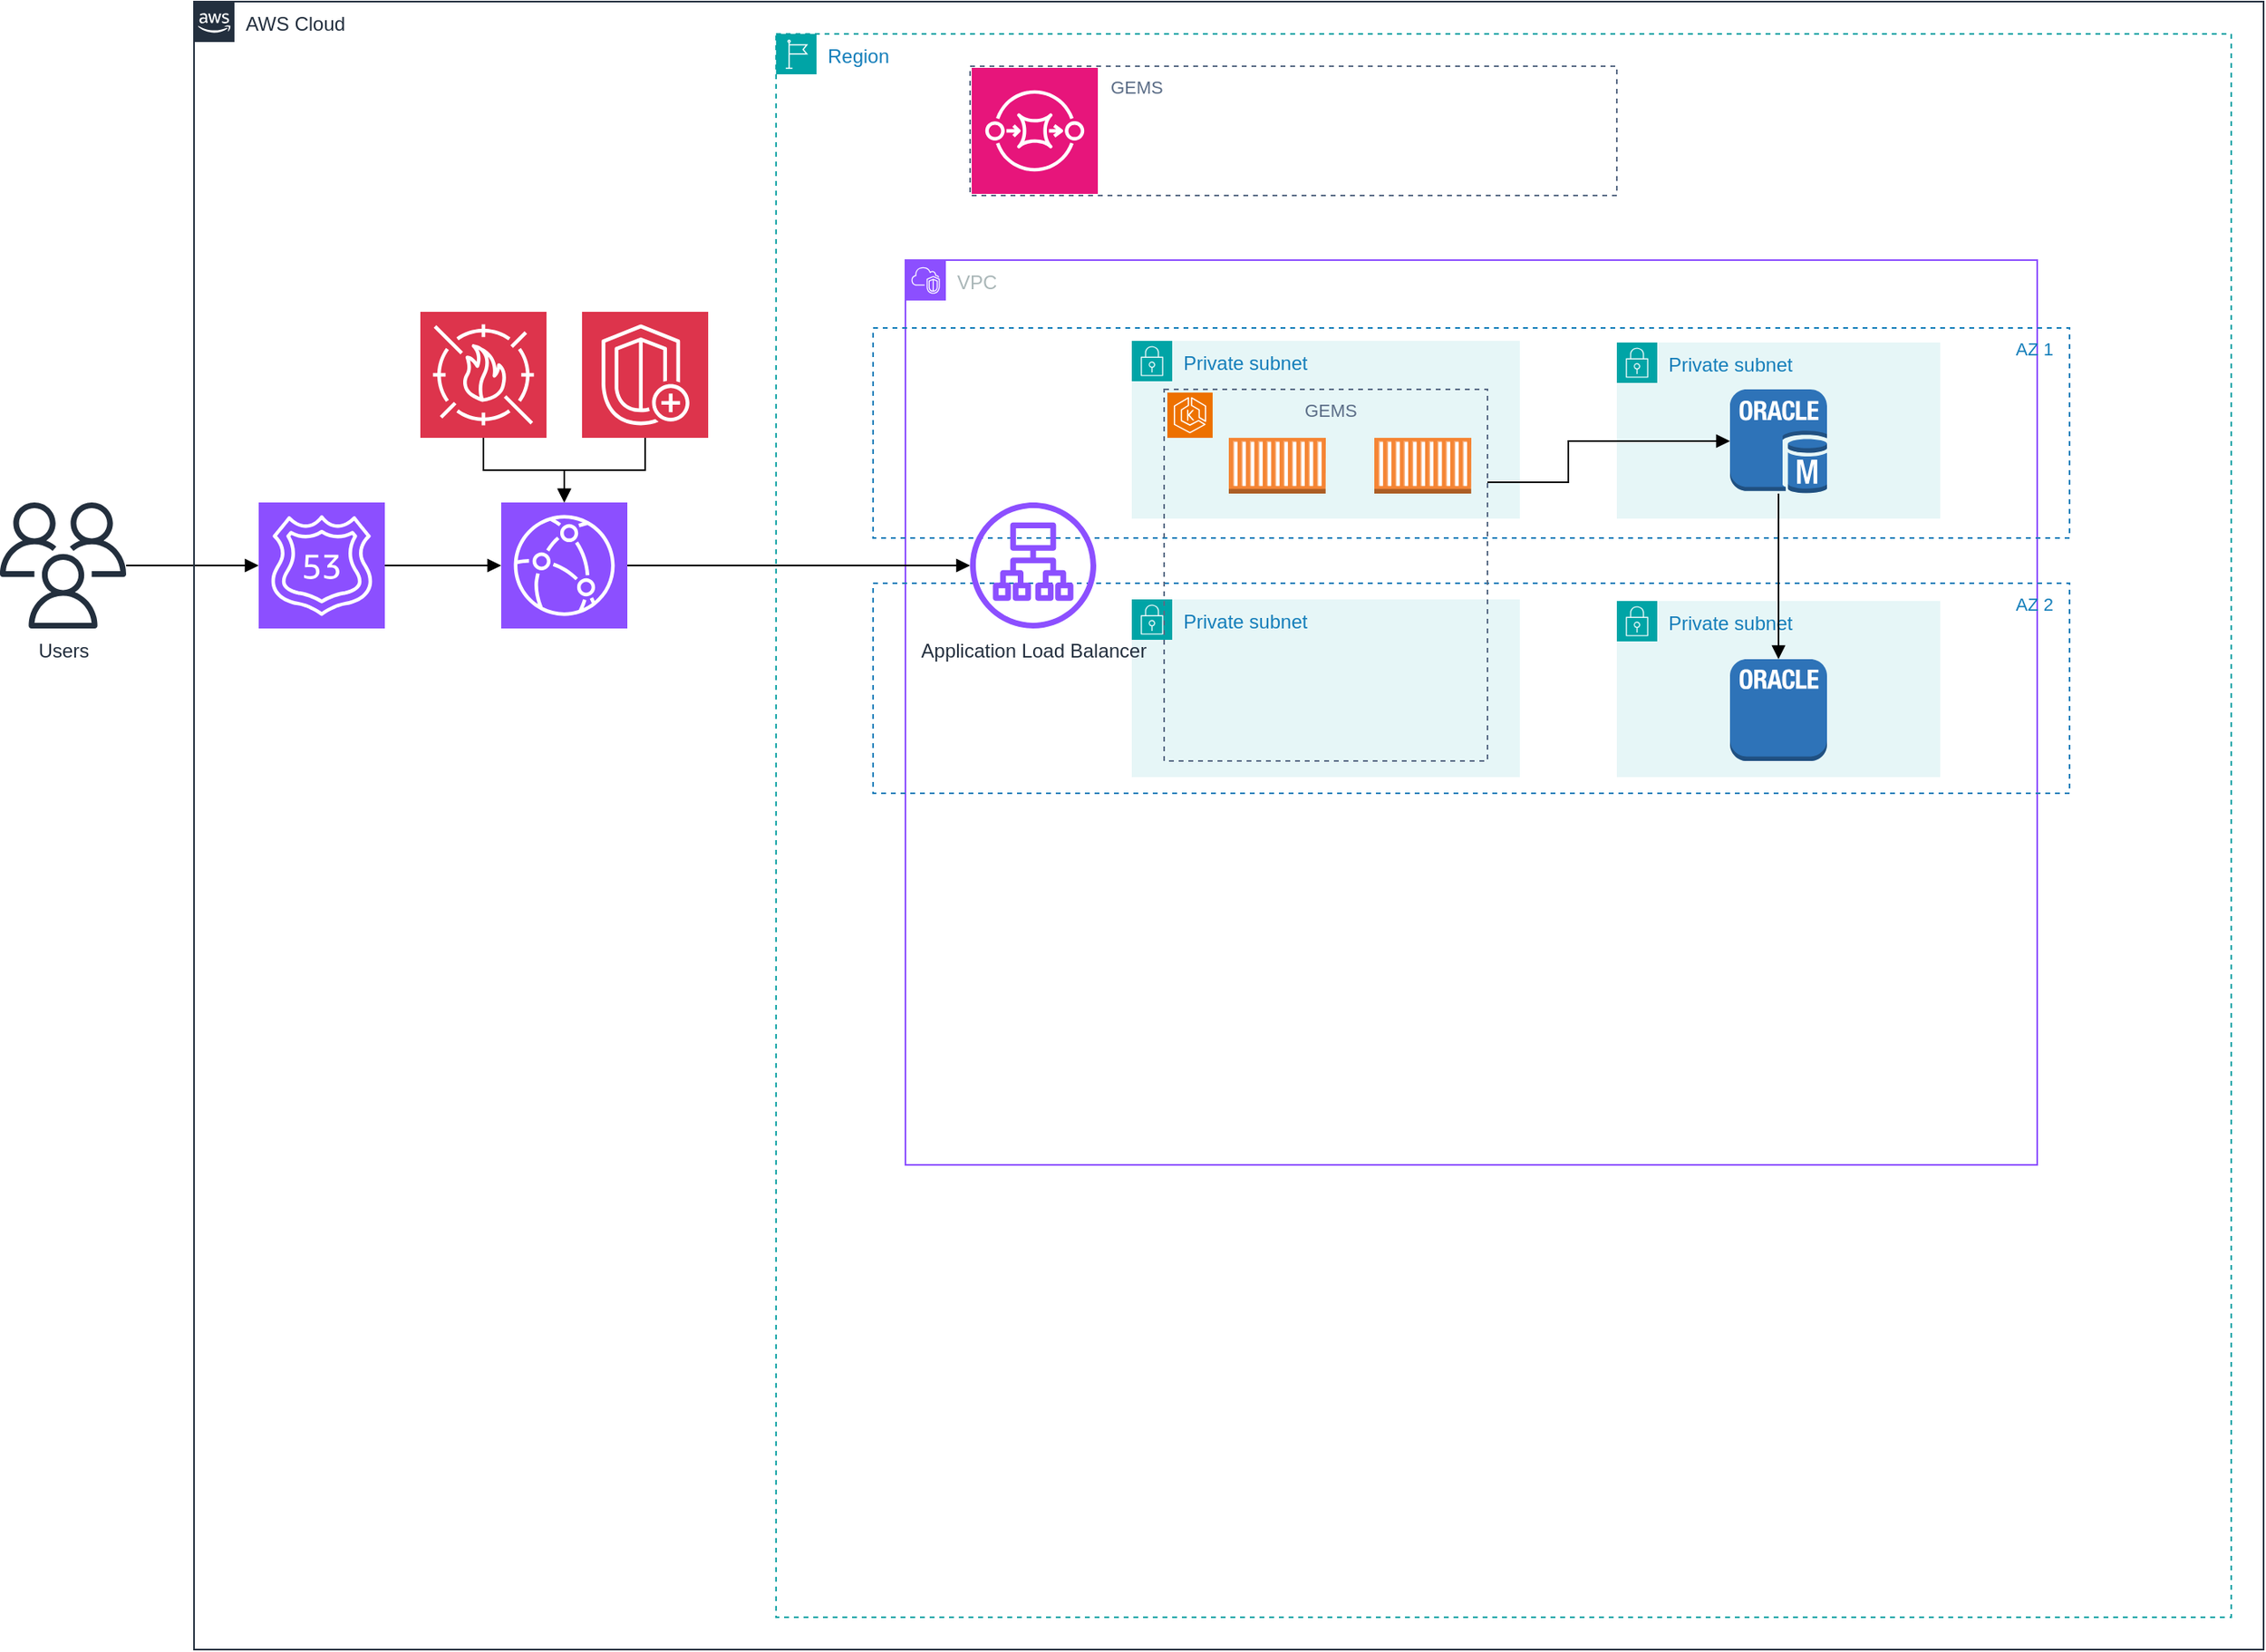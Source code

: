 <mxfile version="22.1.18" type="github">
  <diagram name="reference-architecture" id="V95pCXVcyseheLvfSIBV">
    <mxGraphModel dx="236" dy="198" grid="1" gridSize="10" guides="1" tooltips="1" connect="1" arrows="1" fold="1" page="1" pageScale="1" pageWidth="1700" pageHeight="1100" math="0" shadow="0">
      <root>
        <mxCell id="0" />
        <mxCell id="1" parent="0" />
        <mxCell id="3-PaEijQBZ-sR6-xbG0i-13" style="edgeStyle=orthogonalEdgeStyle;shape=connector;rounded=0;orthogonalLoop=1;jettySize=auto;html=1;labelBackgroundColor=default;strokeColor=default;align=center;verticalAlign=middle;fontFamily=Helvetica;fontSize=11;fontColor=default;endArrow=block;endFill=1;" edge="1" parent="1" source="3-PaEijQBZ-sR6-xbG0i-4" target="3-PaEijQBZ-sR6-xbG0i-9">
          <mxGeometry relative="1" as="geometry" />
        </mxCell>
        <mxCell id="3-PaEijQBZ-sR6-xbG0i-5" value="AWS Cloud" style="points=[[0,0],[0.25,0],[0.5,0],[0.75,0],[1,0],[1,0.25],[1,0.5],[1,0.75],[1,1],[0.75,1],[0.5,1],[0.25,1],[0,1],[0,0.75],[0,0.5],[0,0.25]];outlineConnect=0;gradientColor=none;html=1;whiteSpace=wrap;fontSize=12;fontStyle=0;container=1;pointerEvents=0;collapsible=0;recursiveResize=0;shape=mxgraph.aws4.group;grIcon=mxgraph.aws4.group_aws_cloud_alt;strokeColor=#232F3E;fillColor=none;verticalAlign=top;align=left;spacingLeft=30;fontColor=#232F3E;dashed=0;" vertex="1" parent="1">
          <mxGeometry x="160" y="40" width="1280" height="1020" as="geometry" />
        </mxCell>
        <mxCell id="3-PaEijQBZ-sR6-xbG0i-12" style="edgeStyle=orthogonalEdgeStyle;shape=connector;rounded=0;orthogonalLoop=1;jettySize=auto;html=1;labelBackgroundColor=default;strokeColor=default;align=center;verticalAlign=middle;fontFamily=Helvetica;fontSize=11;fontColor=default;endArrow=block;endFill=1;" edge="1" parent="3-PaEijQBZ-sR6-xbG0i-5" source="3-PaEijQBZ-sR6-xbG0i-6" target="3-PaEijQBZ-sR6-xbG0i-8">
          <mxGeometry relative="1" as="geometry" />
        </mxCell>
        <mxCell id="3-PaEijQBZ-sR6-xbG0i-6" value="" style="sketch=0;points=[[0,0,0],[0.25,0,0],[0.5,0,0],[0.75,0,0],[1,0,0],[0,1,0],[0.25,1,0],[0.5,1,0],[0.75,1,0],[1,1,0],[0,0.25,0],[0,0.5,0],[0,0.75,0],[1,0.25,0],[1,0.5,0],[1,0.75,0]];outlineConnect=0;fontColor=#232F3E;fillColor=#DD344C;strokeColor=#ffffff;dashed=0;verticalLabelPosition=bottom;verticalAlign=top;align=center;html=1;fontSize=12;fontStyle=0;aspect=fixed;shape=mxgraph.aws4.resourceIcon;resIcon=mxgraph.aws4.waf;" vertex="1" parent="3-PaEijQBZ-sR6-xbG0i-5">
          <mxGeometry x="140" y="192" width="78" height="78" as="geometry" />
        </mxCell>
        <mxCell id="3-PaEijQBZ-sR6-xbG0i-11" style="edgeStyle=orthogonalEdgeStyle;shape=connector;rounded=0;orthogonalLoop=1;jettySize=auto;html=1;labelBackgroundColor=default;strokeColor=default;align=center;verticalAlign=middle;fontFamily=Helvetica;fontSize=11;fontColor=default;endArrow=block;endFill=1;" edge="1" parent="3-PaEijQBZ-sR6-xbG0i-5" source="3-PaEijQBZ-sR6-xbG0i-7" target="3-PaEijQBZ-sR6-xbG0i-8">
          <mxGeometry relative="1" as="geometry" />
        </mxCell>
        <mxCell id="3-PaEijQBZ-sR6-xbG0i-7" value="" style="sketch=0;points=[[0,0,0],[0.25,0,0],[0.5,0,0],[0.75,0,0],[1,0,0],[0,1,0],[0.25,1,0],[0.5,1,0],[0.75,1,0],[1,1,0],[0,0.25,0],[0,0.5,0],[0,0.75,0],[1,0.25,0],[1,0.5,0],[1,0.75,0]];outlineConnect=0;fontColor=#232F3E;fillColor=#DD344C;strokeColor=#ffffff;dashed=0;verticalLabelPosition=bottom;verticalAlign=top;align=center;html=1;fontSize=12;fontStyle=0;aspect=fixed;shape=mxgraph.aws4.resourceIcon;resIcon=mxgraph.aws4.shield;" vertex="1" parent="3-PaEijQBZ-sR6-xbG0i-5">
          <mxGeometry x="240" y="192" width="78" height="78" as="geometry" />
        </mxCell>
        <mxCell id="3-PaEijQBZ-sR6-xbG0i-10" style="edgeStyle=orthogonalEdgeStyle;rounded=0;orthogonalLoop=1;jettySize=auto;html=1;endArrow=block;endFill=1;" edge="1" parent="3-PaEijQBZ-sR6-xbG0i-5" source="3-PaEijQBZ-sR6-xbG0i-9" target="3-PaEijQBZ-sR6-xbG0i-8">
          <mxGeometry relative="1" as="geometry" />
        </mxCell>
        <mxCell id="3-PaEijQBZ-sR6-xbG0i-9" value="" style="sketch=0;points=[[0,0,0],[0.25,0,0],[0.5,0,0],[0.75,0,0],[1,0,0],[0,1,0],[0.25,1,0],[0.5,1,0],[0.75,1,0],[1,1,0],[0,0.25,0],[0,0.5,0],[0,0.75,0],[1,0.25,0],[1,0.5,0],[1,0.75,0]];outlineConnect=0;fontColor=#232F3E;fillColor=#8C4FFF;strokeColor=#ffffff;dashed=0;verticalLabelPosition=bottom;verticalAlign=top;align=center;html=1;fontSize=12;fontStyle=0;aspect=fixed;shape=mxgraph.aws4.resourceIcon;resIcon=mxgraph.aws4.route_53;" vertex="1" parent="3-PaEijQBZ-sR6-xbG0i-5">
          <mxGeometry x="40" y="310" width="78" height="78" as="geometry" />
        </mxCell>
        <mxCell id="3-PaEijQBZ-sR6-xbG0i-14" value="Region" style="points=[[0,0],[0.25,0],[0.5,0],[0.75,0],[1,0],[1,0.25],[1,0.5],[1,0.75],[1,1],[0.75,1],[0.5,1],[0.25,1],[0,1],[0,0.75],[0,0.5],[0,0.25]];outlineConnect=0;gradientColor=none;html=1;whiteSpace=wrap;fontSize=12;fontStyle=0;container=1;pointerEvents=0;collapsible=0;recursiveResize=0;shape=mxgraph.aws4.group;grIcon=mxgraph.aws4.group_region;strokeColor=#00A4A6;fillColor=none;verticalAlign=top;align=left;spacingLeft=30;fontColor=#147EBA;dashed=1;fontFamily=Helvetica;" vertex="1" parent="3-PaEijQBZ-sR6-xbG0i-5">
          <mxGeometry x="360" y="20" width="900" height="980" as="geometry" />
        </mxCell>
        <mxCell id="3-PaEijQBZ-sR6-xbG0i-17" value="VPC" style="points=[[0,0],[0.25,0],[0.5,0],[0.75,0],[1,0],[1,0.25],[1,0.5],[1,0.75],[1,1],[0.75,1],[0.5,1],[0.25,1],[0,1],[0,0.75],[0,0.5],[0,0.25]];outlineConnect=0;gradientColor=none;html=1;whiteSpace=wrap;fontSize=12;fontStyle=0;container=1;pointerEvents=0;collapsible=0;recursiveResize=0;shape=mxgraph.aws4.group;grIcon=mxgraph.aws4.group_vpc2;strokeColor=#8C4FFF;fillColor=none;verticalAlign=top;align=left;spacingLeft=30;fontColor=#AAB7B8;dashed=0;fontFamily=Helvetica;" vertex="1" parent="3-PaEijQBZ-sR6-xbG0i-14">
          <mxGeometry x="80" y="140" width="700" height="560" as="geometry" />
        </mxCell>
        <mxCell id="3-PaEijQBZ-sR6-xbG0i-20" value="AZ 2" style="fillColor=none;strokeColor=#147EBA;dashed=1;verticalAlign=top;fontStyle=0;fontColor=#147EBA;whiteSpace=wrap;html=1;fontFamily=Helvetica;fontSize=11;align=right;spacingRight=8;" vertex="1" parent="3-PaEijQBZ-sR6-xbG0i-17">
          <mxGeometry x="-20" y="200" width="740" height="130" as="geometry" />
        </mxCell>
        <mxCell id="3-PaEijQBZ-sR6-xbG0i-19" value="AZ 1" style="fillColor=none;strokeColor=#147EBA;dashed=1;verticalAlign=top;fontStyle=0;fontColor=#147EBA;whiteSpace=wrap;html=1;fontFamily=Helvetica;fontSize=11;align=right;spacingTop=0;spacingRight=8;" vertex="1" parent="3-PaEijQBZ-sR6-xbG0i-17">
          <mxGeometry x="-20" y="42" width="740" height="130" as="geometry" />
        </mxCell>
        <mxCell id="3-PaEijQBZ-sR6-xbG0i-21" value="Private subnet" style="points=[[0,0],[0.25,0],[0.5,0],[0.75,0],[1,0],[1,0.25],[1,0.5],[1,0.75],[1,1],[0.75,1],[0.5,1],[0.25,1],[0,1],[0,0.75],[0,0.5],[0,0.25]];outlineConnect=0;gradientColor=none;html=1;whiteSpace=wrap;fontSize=12;fontStyle=0;container=1;pointerEvents=0;collapsible=0;recursiveResize=0;shape=mxgraph.aws4.group;grIcon=mxgraph.aws4.group_security_group;grStroke=0;strokeColor=#00A4A6;fillColor=#E6F6F7;verticalAlign=top;align=left;spacingLeft=30;fontColor=#147EBA;dashed=0;fontFamily=Helvetica;" vertex="1" parent="3-PaEijQBZ-sR6-xbG0i-17">
          <mxGeometry x="140" y="50" width="240" height="110" as="geometry" />
        </mxCell>
        <mxCell id="3-PaEijQBZ-sR6-xbG0i-23" value="Private subnet" style="points=[[0,0],[0.25,0],[0.5,0],[0.75,0],[1,0],[1,0.25],[1,0.5],[1,0.75],[1,1],[0.75,1],[0.5,1],[0.25,1],[0,1],[0,0.75],[0,0.5],[0,0.25]];outlineConnect=0;gradientColor=none;html=1;whiteSpace=wrap;fontSize=12;fontStyle=0;container=1;pointerEvents=0;collapsible=0;recursiveResize=0;shape=mxgraph.aws4.group;grIcon=mxgraph.aws4.group_security_group;grStroke=0;strokeColor=#00A4A6;fillColor=#E6F6F7;verticalAlign=top;align=left;spacingLeft=30;fontColor=#147EBA;dashed=0;fontFamily=Helvetica;" vertex="1" parent="3-PaEijQBZ-sR6-xbG0i-17">
          <mxGeometry x="140" y="210" width="240" height="110" as="geometry" />
        </mxCell>
        <mxCell id="3-PaEijQBZ-sR6-xbG0i-24" value="Application Load Balancer" style="sketch=0;outlineConnect=0;fontColor=#232F3E;gradientColor=none;fillColor=#8C4FFF;strokeColor=none;dashed=0;verticalLabelPosition=bottom;verticalAlign=top;align=center;html=1;fontSize=12;fontStyle=0;aspect=fixed;pointerEvents=1;shape=mxgraph.aws4.application_load_balancer;fontFamily=Helvetica;" vertex="1" parent="3-PaEijQBZ-sR6-xbG0i-17">
          <mxGeometry x="40" y="150" width="78" height="78" as="geometry" />
        </mxCell>
        <mxCell id="3-PaEijQBZ-sR6-xbG0i-31" value="" style="sketch=0;points=[[0,0,0],[0.25,0,0],[0.5,0,0],[0.75,0,0],[1,0,0],[0,1,0],[0.25,1,0],[0.5,1,0],[0.75,1,0],[1,1,0],[0,0.25,0],[0,0.5,0],[0,0.75,0],[1,0.25,0],[1,0.5,0],[1,0.75,0]];outlineConnect=0;fontColor=#232F3E;fillColor=#ED7100;strokeColor=#ffffff;dashed=0;verticalLabelPosition=bottom;verticalAlign=top;align=center;html=1;fontSize=12;fontStyle=0;aspect=fixed;shape=mxgraph.aws4.resourceIcon;resIcon=mxgraph.aws4.eks;fontFamily=Helvetica;" vertex="1" parent="3-PaEijQBZ-sR6-xbG0i-17">
          <mxGeometry x="162" y="82" width="28" height="28" as="geometry" />
        </mxCell>
        <mxCell id="3-PaEijQBZ-sR6-xbG0i-35" value="Private subnet" style="points=[[0,0],[0.25,0],[0.5,0],[0.75,0],[1,0],[1,0.25],[1,0.5],[1,0.75],[1,1],[0.75,1],[0.5,1],[0.25,1],[0,1],[0,0.75],[0,0.5],[0,0.25]];outlineConnect=0;gradientColor=none;html=1;whiteSpace=wrap;fontSize=12;fontStyle=0;container=1;pointerEvents=0;collapsible=0;recursiveResize=0;shape=mxgraph.aws4.group;grIcon=mxgraph.aws4.group_security_group;grStroke=0;strokeColor=#00A4A6;fillColor=#E6F6F7;verticalAlign=top;align=left;spacingLeft=30;fontColor=#147EBA;dashed=0;fontFamily=Helvetica;" vertex="1" parent="3-PaEijQBZ-sR6-xbG0i-17">
          <mxGeometry x="440" y="51" width="200" height="109" as="geometry" />
        </mxCell>
        <mxCell id="3-PaEijQBZ-sR6-xbG0i-37" value="" style="outlineConnect=0;dashed=0;verticalLabelPosition=bottom;verticalAlign=top;align=center;html=1;shape=mxgraph.aws3.oracle_db_instance;fillColor=#2E73B8;gradientColor=none;fontFamily=Helvetica;fontSize=11;fontColor=default;" vertex="1" parent="3-PaEijQBZ-sR6-xbG0i-35">
          <mxGeometry x="70" y="29" width="60" height="64.5" as="geometry" />
        </mxCell>
        <mxCell id="3-PaEijQBZ-sR6-xbG0i-32" value="" style="outlineConnect=0;dashed=0;verticalLabelPosition=bottom;verticalAlign=top;align=center;html=1;shape=mxgraph.aws3.ec2_compute_container;fillColor=#F58534;gradientColor=none;fontFamily=Helvetica;fontSize=11;fontColor=default;" vertex="1" parent="3-PaEijQBZ-sR6-xbG0i-17">
          <mxGeometry x="200" y="110" width="60" height="34.5" as="geometry" />
        </mxCell>
        <mxCell id="3-PaEijQBZ-sR6-xbG0i-36" value="Private subnet" style="points=[[0,0],[0.25,0],[0.5,0],[0.75,0],[1,0],[1,0.25],[1,0.5],[1,0.75],[1,1],[0.75,1],[0.5,1],[0.25,1],[0,1],[0,0.75],[0,0.5],[0,0.25]];outlineConnect=0;gradientColor=none;html=1;whiteSpace=wrap;fontSize=12;fontStyle=0;container=1;pointerEvents=0;collapsible=0;recursiveResize=0;shape=mxgraph.aws4.group;grIcon=mxgraph.aws4.group_security_group;grStroke=0;strokeColor=#00A4A6;fillColor=#E6F6F7;verticalAlign=top;align=left;spacingLeft=30;fontColor=#147EBA;dashed=0;fontFamily=Helvetica;" vertex="1" parent="3-PaEijQBZ-sR6-xbG0i-17">
          <mxGeometry x="440" y="211" width="200" height="109" as="geometry" />
        </mxCell>
        <mxCell id="3-PaEijQBZ-sR6-xbG0i-38" value="" style="outlineConnect=0;dashed=0;verticalLabelPosition=bottom;verticalAlign=top;align=center;html=1;shape=mxgraph.aws3.oracle_db_instance_2;fillColor=#2E73B8;gradientColor=none;fontFamily=Helvetica;fontSize=11;fontColor=default;" vertex="1" parent="3-PaEijQBZ-sR6-xbG0i-36">
          <mxGeometry x="70" y="36" width="60" height="63" as="geometry" />
        </mxCell>
        <mxCell id="3-PaEijQBZ-sR6-xbG0i-39" style="edgeStyle=orthogonalEdgeStyle;shape=connector;rounded=0;orthogonalLoop=1;jettySize=auto;html=1;labelBackgroundColor=default;strokeColor=default;align=center;verticalAlign=middle;fontFamily=Helvetica;fontSize=11;fontColor=default;endArrow=block;endFill=1;" edge="1" parent="3-PaEijQBZ-sR6-xbG0i-17" source="3-PaEijQBZ-sR6-xbG0i-37" target="3-PaEijQBZ-sR6-xbG0i-38">
          <mxGeometry relative="1" as="geometry" />
        </mxCell>
        <mxCell id="3-PaEijQBZ-sR6-xbG0i-40" style="edgeStyle=orthogonalEdgeStyle;shape=connector;rounded=0;orthogonalLoop=1;jettySize=auto;html=1;exitX=1;exitY=0.25;exitDx=0;exitDy=0;labelBackgroundColor=default;strokeColor=default;align=center;verticalAlign=middle;fontFamily=Helvetica;fontSize=11;fontColor=default;endArrow=block;endFill=1;" edge="1" parent="3-PaEijQBZ-sR6-xbG0i-17" source="3-PaEijQBZ-sR6-xbG0i-34" target="3-PaEijQBZ-sR6-xbG0i-37">
          <mxGeometry relative="1" as="geometry">
            <Array as="points">
              <mxPoint x="410" y="138" />
              <mxPoint x="410" y="112" />
            </Array>
          </mxGeometry>
        </mxCell>
        <mxCell id="3-PaEijQBZ-sR6-xbG0i-34" value="GEMS" style="fillColor=none;strokeColor=#5A6C86;dashed=1;verticalAlign=top;fontStyle=0;fontColor=#5A6C86;whiteSpace=wrap;html=1;fontFamily=Helvetica;fontSize=11;align=left;spacingLeft=85;spacingTop=0;" vertex="1" parent="3-PaEijQBZ-sR6-xbG0i-17">
          <mxGeometry x="160" y="80" width="200" height="230" as="geometry" />
        </mxCell>
        <mxCell id="3-PaEijQBZ-sR6-xbG0i-33" value="" style="outlineConnect=0;dashed=0;verticalLabelPosition=bottom;verticalAlign=top;align=center;html=1;shape=mxgraph.aws3.ec2_compute_container;fillColor=#F58534;gradientColor=none;fontFamily=Helvetica;fontSize=11;fontColor=default;" vertex="1" parent="3-PaEijQBZ-sR6-xbG0i-17">
          <mxGeometry x="290" y="110" width="60" height="34.5" as="geometry" />
        </mxCell>
        <mxCell id="3-PaEijQBZ-sR6-xbG0i-29" value="GEMS" style="fillColor=none;strokeColor=#5A6C86;dashed=1;verticalAlign=top;fontStyle=0;fontColor=#5A6C86;whiteSpace=wrap;html=1;fontFamily=Helvetica;fontSize=11;align=left;spacingLeft=85;spacingTop=0;" vertex="1" parent="3-PaEijQBZ-sR6-xbG0i-14">
          <mxGeometry x="120" y="20" width="400" height="80" as="geometry" />
        </mxCell>
        <mxCell id="3-PaEijQBZ-sR6-xbG0i-30" value="" style="sketch=0;points=[[0,0,0],[0.25,0,0],[0.5,0,0],[0.75,0,0],[1,0,0],[0,1,0],[0.25,1,0],[0.5,1,0],[0.75,1,0],[1,1,0],[0,0.25,0],[0,0.5,0],[0,0.75,0],[1,0.25,0],[1,0.5,0],[1,0.75,0]];outlineConnect=0;fontColor=#232F3E;fillColor=#E7157B;strokeColor=#ffffff;dashed=0;verticalLabelPosition=bottom;verticalAlign=top;align=center;html=1;fontSize=12;fontStyle=0;aspect=fixed;shape=mxgraph.aws4.resourceIcon;resIcon=mxgraph.aws4.sqs;fontFamily=Helvetica;" vertex="1" parent="3-PaEijQBZ-sR6-xbG0i-14">
          <mxGeometry x="121" y="21" width="78" height="78" as="geometry" />
        </mxCell>
        <mxCell id="3-PaEijQBZ-sR6-xbG0i-25" style="edgeStyle=orthogonalEdgeStyle;shape=connector;rounded=0;orthogonalLoop=1;jettySize=auto;html=1;labelBackgroundColor=default;strokeColor=default;align=center;verticalAlign=middle;fontFamily=Helvetica;fontSize=11;fontColor=default;endArrow=block;endFill=1;" edge="1" parent="3-PaEijQBZ-sR6-xbG0i-5" source="3-PaEijQBZ-sR6-xbG0i-8" target="3-PaEijQBZ-sR6-xbG0i-24">
          <mxGeometry relative="1" as="geometry" />
        </mxCell>
        <mxCell id="3-PaEijQBZ-sR6-xbG0i-8" value="" style="sketch=0;points=[[0,0,0],[0.25,0,0],[0.5,0,0],[0.75,0,0],[1,0,0],[0,1,0],[0.25,1,0],[0.5,1,0],[0.75,1,0],[1,1,0],[0,0.25,0],[0,0.5,0],[0,0.75,0],[1,0.25,0],[1,0.5,0],[1,0.75,0]];outlineConnect=0;fontColor=#232F3E;fillColor=#8C4FFF;strokeColor=#ffffff;dashed=0;verticalLabelPosition=bottom;verticalAlign=top;align=center;html=1;fontSize=12;fontStyle=0;aspect=fixed;shape=mxgraph.aws4.resourceIcon;resIcon=mxgraph.aws4.cloudfront;" vertex="1" parent="3-PaEijQBZ-sR6-xbG0i-5">
          <mxGeometry x="190" y="310" width="78" height="78" as="geometry" />
        </mxCell>
        <mxCell id="3-PaEijQBZ-sR6-xbG0i-4" value="Users" style="sketch=0;outlineConnect=0;fontColor=#232F3E;gradientColor=none;fillColor=#232F3D;strokeColor=none;dashed=0;verticalLabelPosition=bottom;verticalAlign=top;align=center;html=1;fontSize=12;fontStyle=0;aspect=fixed;pointerEvents=1;shape=mxgraph.aws4.users;" vertex="1" parent="1">
          <mxGeometry x="40" y="350" width="78" height="78" as="geometry" />
        </mxCell>
      </root>
    </mxGraphModel>
  </diagram>
</mxfile>
